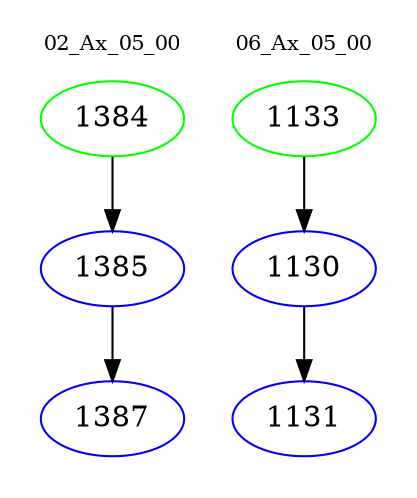 digraph{
subgraph cluster_0 {
color = white
label = "02_Ax_05_00";
fontsize=10;
T0_1384 [label="1384", color="green"]
T0_1384 -> T0_1385 [color="black"]
T0_1385 [label="1385", color="blue"]
T0_1385 -> T0_1387 [color="black"]
T0_1387 [label="1387", color="blue"]
}
subgraph cluster_1 {
color = white
label = "06_Ax_05_00";
fontsize=10;
T1_1133 [label="1133", color="green"]
T1_1133 -> T1_1130 [color="black"]
T1_1130 [label="1130", color="blue"]
T1_1130 -> T1_1131 [color="black"]
T1_1131 [label="1131", color="blue"]
}
}
